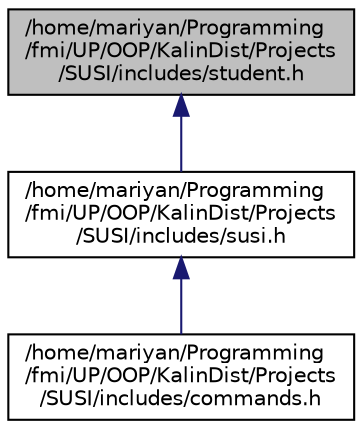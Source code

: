 digraph "/home/mariyan/Programming/fmi/UP/OOP/KalinDist/Projects/SUSI/includes/student.h"
{
  edge [fontname="Helvetica",fontsize="10",labelfontname="Helvetica",labelfontsize="10"];
  node [fontname="Helvetica",fontsize="10",shape=record];
  Node10 [label="/home/mariyan/Programming\l/fmi/UP/OOP/KalinDist/Projects\l/SUSI/includes/student.h",height=0.2,width=0.4,color="black", fillcolor="grey75", style="filled", fontcolor="black"];
  Node10 -> Node11 [dir="back",color="midnightblue",fontsize="10",style="solid",fontname="Helvetica"];
  Node11 [label="/home/mariyan/Programming\l/fmi/UP/OOP/KalinDist/Projects\l/SUSI/includes/susi.h",height=0.2,width=0.4,color="black", fillcolor="white", style="filled",URL="$susi_8h.html"];
  Node11 -> Node12 [dir="back",color="midnightblue",fontsize="10",style="solid",fontname="Helvetica"];
  Node12 [label="/home/mariyan/Programming\l/fmi/UP/OOP/KalinDist/Projects\l/SUSI/includes/commands.h",height=0.2,width=0.4,color="black", fillcolor="white", style="filled",URL="$commands_8h.html"];
}
